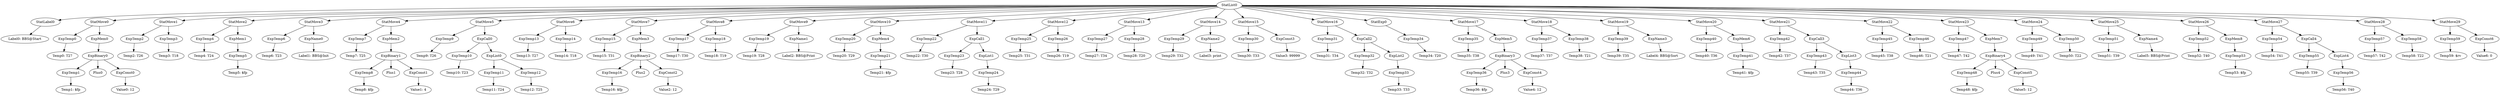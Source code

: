 digraph {
	ordering = out;
	ExpConst6 -> "Value6: 0";
	ExpTemp57 -> "Temp57: T42";
	ExpTemp56 -> "Temp56: T40";
	ExpTemp55 -> "Temp55: T39";
	ExpMem8 -> ExpTemp53;
	ExpTemp52 -> "Temp52: T40";
	ExpName4 -> "Label5: BBS@Print";
	ExpTemp50 -> "Temp50: T22";
	StatMove24 -> ExpTemp49;
	StatMove24 -> ExpTemp50;
	ExpTemp46 -> "Temp46: T21";
	ExpList3 -> ExpTemp44;
	ExpTemp44 -> "Temp44: T36";
	ExpName1 -> "Label2: BBS@Print";
	ExpTemp54 -> "Temp54: T41";
	StatMove2 -> ExpTemp4;
	StatMove2 -> ExpMem1;
	ExpTemp59 -> "Temp59: $rv";
	StatMove8 -> ExpTemp17;
	StatMove8 -> ExpTemp18;
	StatMove0 -> ExpTemp0;
	StatMove0 -> ExpMem0;
	ExpTemp32 -> "Temp32: T32";
	ExpMem3 -> ExpBinary2;
	ExpTemp37 -> "Temp37: T37";
	ExpBinary2 -> ExpTemp16;
	ExpBinary2 -> Plus2;
	ExpBinary2 -> ExpConst2;
	ExpTemp19 -> "Temp19: T28";
	StatLabel0 -> "Label0: BBS@Start";
	ExpMem5 -> ExpBinary3;
	StatMove22 -> ExpTemp45;
	StatMove22 -> ExpTemp46;
	StatMove6 -> ExpTemp13;
	StatMove6 -> ExpTemp14;
	ExpTemp6 -> "Temp6: T23";
	ExpTemp16 -> "Temp16: $fp";
	ExpTemp13 -> "Temp13: T27";
	ExpList0 -> ExpTemp11;
	ExpList0 -> ExpTemp12;
	ExpCall4 -> ExpTemp55;
	ExpCall4 -> ExpList4;
	ExpTemp9 -> "Temp9: T26";
	ExpTemp53 -> "Temp53: $fp";
	ExpTemp21 -> "Temp21: $fp";
	ExpCall0 -> ExpTemp10;
	ExpCall0 -> ExpList0;
	StatMove14 -> ExpTemp29;
	StatMove14 -> ExpName2;
	StatMove23 -> ExpTemp47;
	StatMove23 -> ExpMem7;
	ExpTemp12 -> "Temp12: T25";
	ExpTemp45 -> "Temp45: T38";
	ExpConst1 -> "Value1: 4";
	StatMove1 -> ExpTemp2;
	StatMove1 -> ExpTemp3;
	ExpTemp8 -> "Temp8: $fp";
	ExpTemp18 -> "Temp18: T19";
	ExpTemp31 -> "Temp31: T34";
	ExpBinary1 -> ExpTemp8;
	ExpBinary1 -> Plus1;
	ExpBinary1 -> ExpConst1;
	ExpCall3 -> ExpTemp43;
	ExpCall3 -> ExpList3;
	ExpTemp10 -> "Temp10: T23";
	ExpTemp51 -> "Temp51: T39";
	ExpTemp2 -> "Temp2: T26";
	ExpConst0 -> "Value0: 12";
	ExpMem2 -> ExpBinary1;
	ExpTemp33 -> "Temp33: T33";
	StatMove26 -> ExpTemp52;
	StatMove26 -> ExpMem8;
	ExpTemp48 -> "Temp48: $fp";
	StatMove9 -> ExpTemp19;
	StatMove9 -> ExpName1;
	ExpMem1 -> ExpTemp5;
	ExpTemp34 -> "Temp34: T20";
	StatList0 -> StatLabel0;
	StatList0 -> StatMove0;
	StatList0 -> StatMove1;
	StatList0 -> StatMove2;
	StatList0 -> StatMove3;
	StatList0 -> StatMove4;
	StatList0 -> StatMove5;
	StatList0 -> StatMove6;
	StatList0 -> StatMove7;
	StatList0 -> StatMove8;
	StatList0 -> StatMove9;
	StatList0 -> StatMove10;
	StatList0 -> StatMove11;
	StatList0 -> StatMove12;
	StatList0 -> StatMove13;
	StatList0 -> StatMove14;
	StatList0 -> StatMove15;
	StatList0 -> StatMove16;
	StatList0 -> StatExp0;
	StatList0 -> StatMove17;
	StatList0 -> StatMove18;
	StatList0 -> StatMove19;
	StatList0 -> StatMove20;
	StatList0 -> StatMove21;
	StatList0 -> StatMove22;
	StatList0 -> StatMove23;
	StatList0 -> StatMove24;
	StatList0 -> StatMove25;
	StatList0 -> StatMove26;
	StatList0 -> StatMove27;
	StatList0 -> StatMove28;
	StatList0 -> StatMove29;
	StatMove20 -> ExpTemp40;
	StatMove20 -> ExpMem6;
	ExpTemp0 -> "Temp0: T27";
	ExpTemp7 -> "Temp7: T25";
	ExpBinary0 -> ExpTemp1;
	ExpBinary0 -> Plus0;
	ExpBinary0 -> ExpConst0;
	ExpTemp17 -> "Temp17: T30";
	ExpTemp23 -> "Temp23: T28";
	ExpTemp3 -> "Temp3: T18";
	StatMove12 -> ExpTemp25;
	StatMove12 -> ExpTemp26;
	ExpTemp14 -> "Temp14: T18";
	ExpTemp5 -> "Temp5: $fp";
	ExpTemp11 -> "Temp11: T24";
	ExpMem7 -> ExpBinary4;
	ExpBinary3 -> ExpTemp36;
	ExpBinary3 -> Plus3;
	ExpBinary3 -> ExpConst4;
	StatMove15 -> ExpTemp30;
	StatMove15 -> ExpConst3;
	ExpConst2 -> "Value2: 12";
	StatExp0 -> ExpTemp34;
	StatMove3 -> ExpTemp6;
	StatMove3 -> ExpName0;
	ExpTemp4 -> "Temp4: T24";
	StatMove7 -> ExpTemp15;
	StatMove7 -> ExpMem3;
	ExpTemp15 -> "Temp15: T31";
	ExpTemp28 -> "Temp28: T20";
	StatMove19 -> ExpTemp39;
	StatMove19 -> ExpName3;
	ExpMem0 -> ExpBinary0;
	StatMove27 -> ExpTemp54;
	StatMove27 -> ExpCall4;
	StatMove5 -> ExpTemp9;
	StatMove5 -> ExpCall0;
	StatMove4 -> ExpTemp7;
	StatMove4 -> ExpMem2;
	ExpName0 -> "Label1: BBS@Init";
	ExpTemp20 -> "Temp20: T29";
	StatMove10 -> ExpTemp20;
	StatMove10 -> ExpMem4;
	ExpTemp47 -> "Temp47: T42";
	ExpCall2 -> ExpTemp32;
	ExpCall2 -> ExpList2;
	ExpMem4 -> ExpTemp21;
	StatMove11 -> ExpTemp22;
	StatMove11 -> ExpCall1;
	ExpCall1 -> ExpTemp23;
	ExpCall1 -> ExpList1;
	ExpTemp24 -> "Temp24: T29";
	ExpMem6 -> ExpTemp41;
	ExpTemp25 -> "Temp25: T31";
	ExpList4 -> ExpTemp56;
	ExpTemp27 -> "Temp27: T34";
	StatMove13 -> ExpTemp27;
	StatMove13 -> ExpTemp28;
	ExpTemp29 -> "Temp29: T32";
	ExpTemp58 -> "Temp58: T22";
	ExpName2 -> "Label3: print";
	ExpTemp30 -> "Temp30: T33";
	ExpConst3 -> "Value3: 99999";
	ExpTemp49 -> "Temp49: T41";
	StatMove16 -> ExpTemp31;
	StatMove16 -> ExpCall2;
	ExpTemp22 -> "Temp22: T30";
	ExpList2 -> ExpTemp33;
	StatMove29 -> ExpTemp59;
	StatMove29 -> ExpConst6;
	ExpBinary4 -> ExpTemp48;
	ExpBinary4 -> Plus4;
	ExpBinary4 -> ExpConst5;
	ExpList1 -> ExpTemp24;
	ExpTemp1 -> "Temp1: $fp";
	ExpTemp35 -> "Temp35: T38";
	StatMove17 -> ExpTemp35;
	StatMove17 -> ExpMem5;
	ExpTemp36 -> "Temp36: $fp";
	ExpTemp40 -> "Temp40: T36";
	ExpConst4 -> "Value4: 12";
	StatMove18 -> ExpTemp37;
	StatMove18 -> ExpTemp38;
	ExpConst5 -> "Value5: 12";
	ExpTemp39 -> "Temp39: T35";
	ExpTemp38 -> "Temp38: T21";
	StatMove28 -> ExpTemp57;
	StatMove28 -> ExpTemp58;
	ExpName3 -> "Label4: BBS@Sort";
	ExpTemp26 -> "Temp26: T19";
	ExpTemp41 -> "Temp41: $fp";
	StatMove25 -> ExpTemp51;
	StatMove25 -> ExpName4;
	ExpTemp42 -> "Temp42: T37";
	StatMove21 -> ExpTemp42;
	StatMove21 -> ExpCall3;
	ExpTemp43 -> "Temp43: T35";
}


